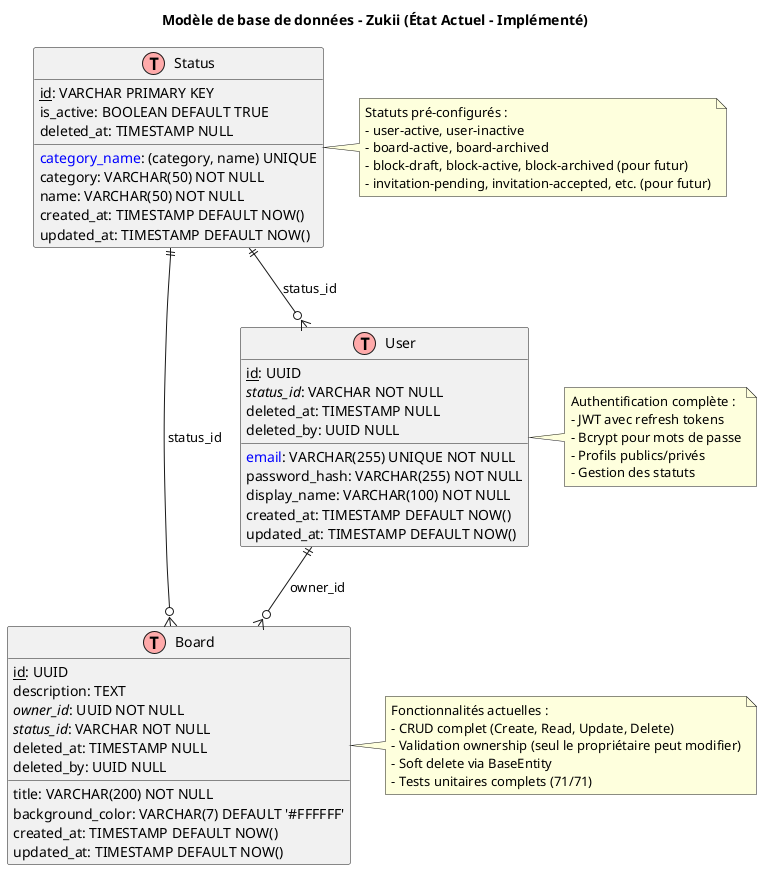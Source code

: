 @startuml Database_Model_Zukii_Current
!define TABLE(name,desc) class name as "desc" << (T,#FFAAAA) >>
!define PK(x) <u>x</u>
!define FK(x) <i>x</i>
!define IDX(x) <color:blue>x</color>

title Modèle de base de données - Zukii (État Actuel - Implémenté)

' === ENTITÉS IMPLÉMENTÉES ===
TABLE(User, "User") {
  PK(id): UUID
  IDX(email): VARCHAR(255) UNIQUE NOT NULL
  password_hash: VARCHAR(255) NOT NULL
  display_name: VARCHAR(100) NOT NULL
  FK(status_id): VARCHAR NOT NULL
  created_at: TIMESTAMP DEFAULT NOW()
  updated_at: TIMESTAMP DEFAULT NOW()
  deleted_at: TIMESTAMP NULL
  deleted_by: UUID NULL
}

TABLE(Board, "Board") {
  PK(id): UUID
  title: VARCHAR(200) NOT NULL
  description: TEXT
  FK(owner_id): UUID NOT NULL
  FK(status_id): VARCHAR NOT NULL
  background_color: VARCHAR(7) DEFAULT '#FFFFFF'
  created_at: TIMESTAMP DEFAULT NOW()
  updated_at: TIMESTAMP DEFAULT NOW()
  deleted_at: TIMESTAMP NULL
  deleted_by: UUID NULL
}

TABLE(Status, "Status") {
  PK(id): VARCHAR PRIMARY KEY
  IDX(category_name): (category, name) UNIQUE
  category: VARCHAR(50) NOT NULL
  name: VARCHAR(50) NOT NULL
  is_active: BOOLEAN DEFAULT TRUE
  created_at: TIMESTAMP DEFAULT NOW()
  updated_at: TIMESTAMP DEFAULT NOW()
  deleted_at: TIMESTAMP NULL
}

' === RELATIONS ACTUELLES ===
User ||--o{ Board : "owner_id"
Status ||--o{ User : "status_id"
Status ||--o{ Board : "status_id"

' === DONNÉES DE RÉFÉRENCE ===
note right of Status
  Statuts pré-configurés :
  - user-active, user-inactive
  - board-active, board-archived
  - block-draft, block-active, block-archived (pour futur)
  - invitation-pending, invitation-accepted, etc. (pour futur)
end note

note right of Board
  Fonctionnalités actuelles :
  - CRUD complet (Create, Read, Update, Delete)
  - Validation ownership (seul le propriétaire peut modifier)
  - Soft delete via BaseEntity
  - Tests unitaires complets (71/71)
end note

note right of User
  Authentification complète :
  - JWT avec refresh tokens
  - Bcrypt pour mots de passe
  - Profils publics/privés
  - Gestion des statuts
end note

@enduml 